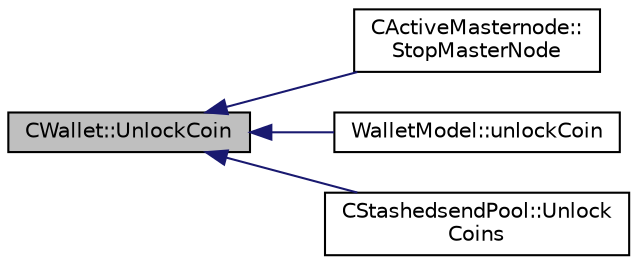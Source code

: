 digraph "CWallet::UnlockCoin"
{
  edge [fontname="Helvetica",fontsize="10",labelfontname="Helvetica",labelfontsize="10"];
  node [fontname="Helvetica",fontsize="10",shape=record];
  rankdir="LR";
  Node1519 [label="CWallet::UnlockCoin",height=0.2,width=0.4,color="black", fillcolor="grey75", style="filled", fontcolor="black"];
  Node1519 -> Node1520 [dir="back",color="midnightblue",fontsize="10",style="solid",fontname="Helvetica"];
  Node1520 [label="CActiveMasternode::\lStopMasterNode",height=0.2,width=0.4,color="black", fillcolor="white", style="filled",URL="$d9/d29/class_c_active_masternode.html#a32a25010441010c267ace316e8bc8f8e"];
  Node1519 -> Node1521 [dir="back",color="midnightblue",fontsize="10",style="solid",fontname="Helvetica"];
  Node1521 [label="WalletModel::unlockCoin",height=0.2,width=0.4,color="black", fillcolor="white", style="filled",URL="$d4/d27/class_wallet_model.html#a0a5514bd400327df0f7d63341d8fabf4"];
  Node1519 -> Node1522 [dir="back",color="midnightblue",fontsize="10",style="solid",fontname="Helvetica"];
  Node1522 [label="CStashedsendPool::Unlock\lCoins",height=0.2,width=0.4,color="black", fillcolor="white", style="filled",URL="$dd/d8a/class_c_stashedsend_pool.html#a5d4ac746830c08bbb249d34c165d1019"];
}
